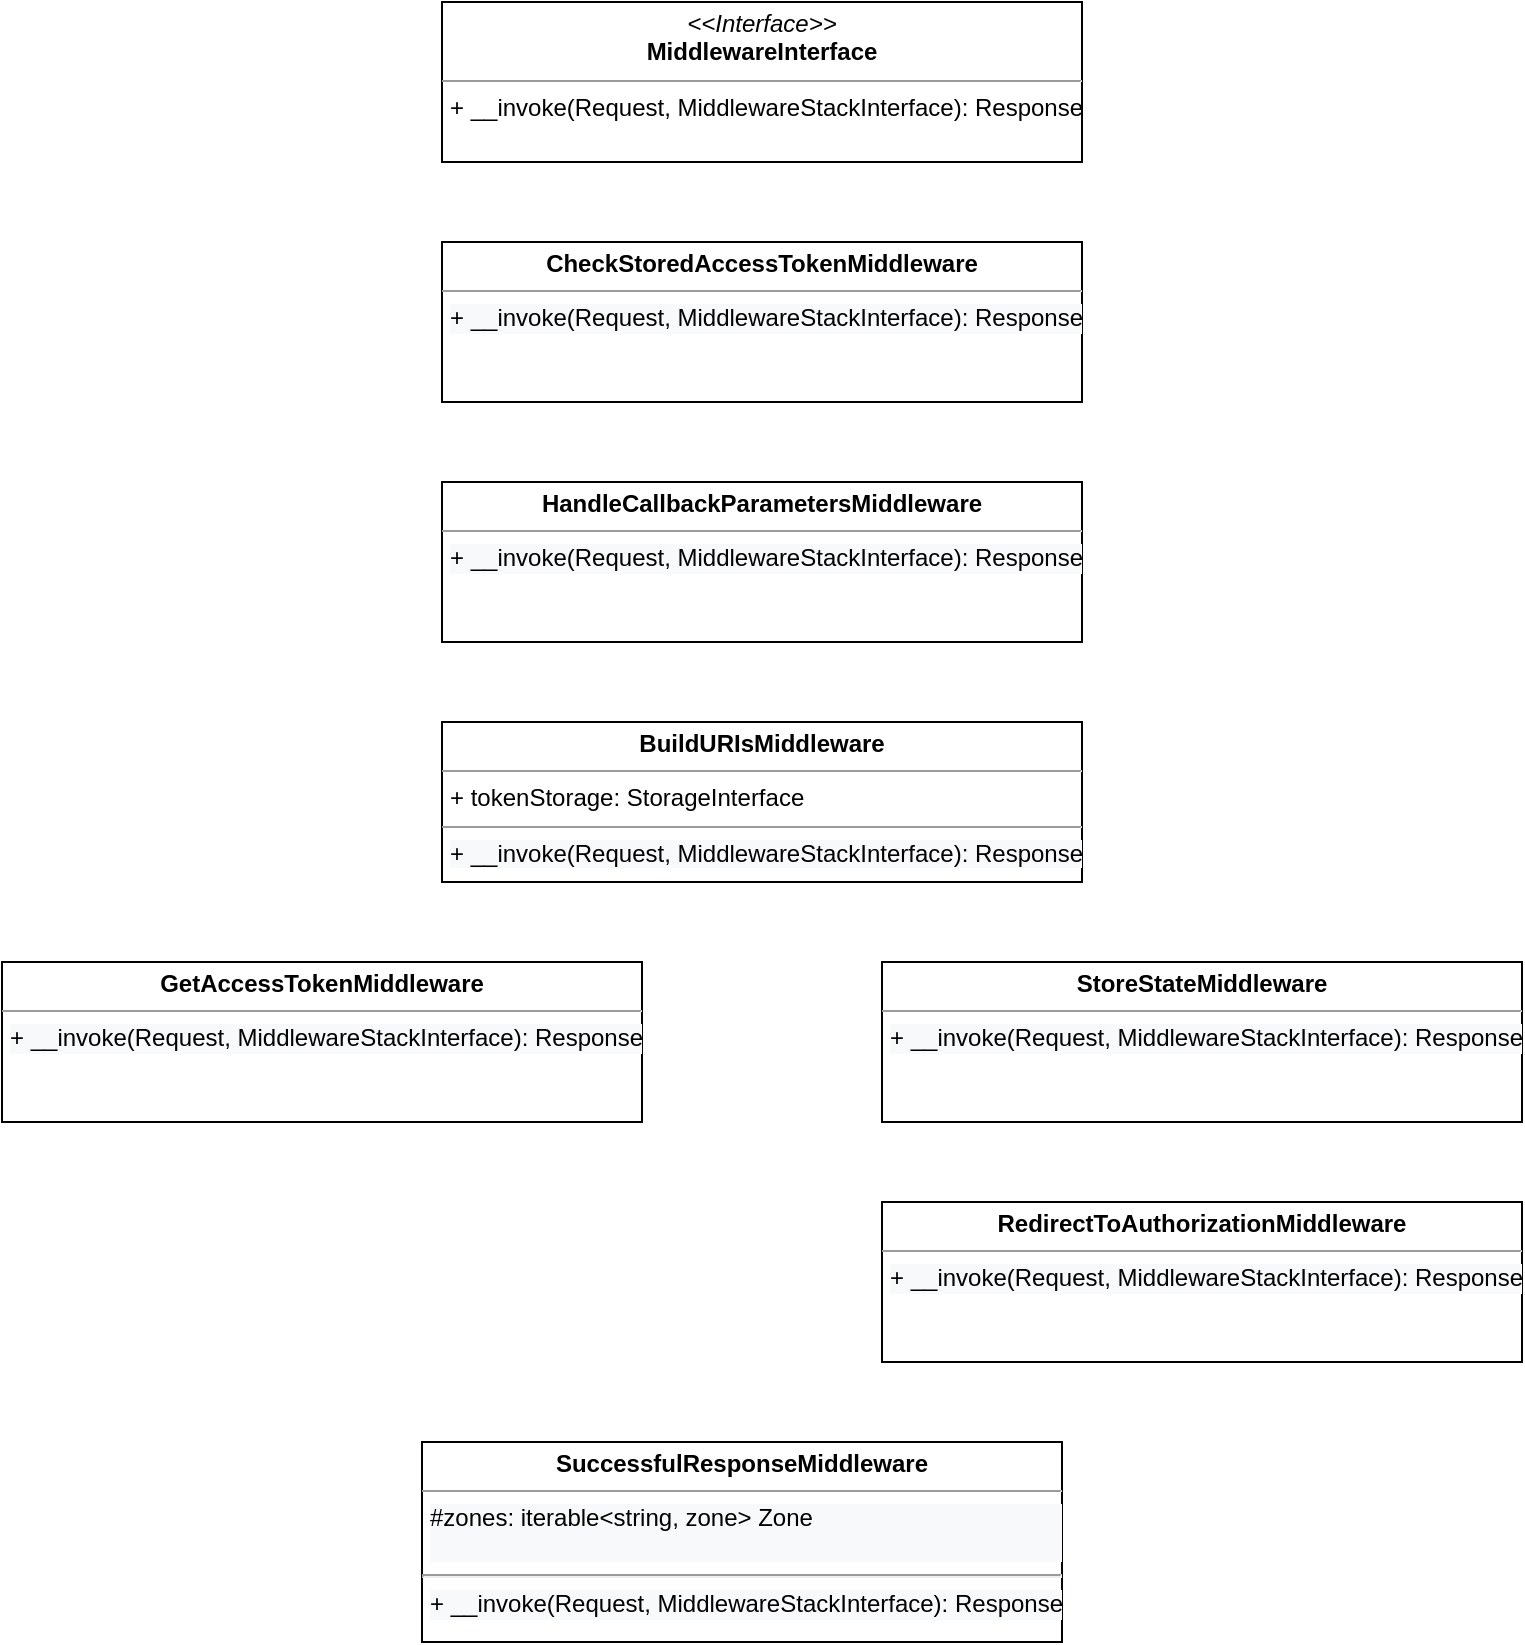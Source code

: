 <mxfile version="13.8.1" type="github" pages="3">
  <diagram id="qrGcWWRsO0BOdbryA6Jo" name="middleware">
    <mxGraphModel dx="1372" dy="774" grid="1" gridSize="10" guides="1" tooltips="1" connect="1" arrows="1" fold="1" page="1" pageScale="1" pageWidth="827" pageHeight="1169" math="0" shadow="0">
      <root>
        <mxCell id="0" />
        <mxCell id="1" parent="0" />
        <mxCell id="8NeAwoeYT95xqPQiHcfP-7" value="&lt;p style=&quot;margin: 0px ; margin-top: 4px ; text-align: center&quot;&gt;&lt;i&gt;&amp;lt;&amp;lt;Interface&amp;gt;&amp;gt;&lt;/i&gt;&lt;br&gt;&lt;b&gt;MiddlewareInterface&lt;/b&gt;&lt;/p&gt;&lt;hr size=&quot;1&quot;&gt;&lt;p style=&quot;margin: 0px ; margin-left: 4px&quot;&gt;&lt;span&gt;+ __invoke(&lt;/span&gt;&lt;span style=&quot;font-family: &amp;#34;helvetica&amp;#34;&quot;&gt;Request&lt;/span&gt;&lt;span&gt;,&amp;nbsp;&lt;/span&gt;&lt;span style=&quot;font-family: &amp;#34;helvetica&amp;#34;&quot;&gt;MiddlewareStackInterface&lt;/span&gt;&lt;span&gt;): Response&lt;/span&gt;&lt;/p&gt;&amp;nbsp;&amp;nbsp;&lt;p style=&quot;margin: 0px ; margin-left: 4px&quot;&gt;&lt;br&gt;&lt;/p&gt;" style="verticalAlign=top;align=left;overflow=fill;fontSize=12;fontFamily=Helvetica;html=1;" parent="1" vertex="1">
          <mxGeometry x="220" width="320" height="80" as="geometry" />
        </mxCell>
        <mxCell id="437Ta0UJ8jdZ3Wq3ndbt-2" value="&lt;p style=&quot;margin: 0px ; margin-top: 4px ; text-align: center&quot;&gt;&lt;b&gt;StoreStateMiddleware&lt;/b&gt;&lt;/p&gt;&lt;hr size=&quot;1&quot;&gt;&lt;p style=&quot;margin: 0px ; margin-left: 4px&quot;&gt;&lt;/p&gt;&lt;p style=&quot;margin: 0px ; margin-left: 4px&quot;&gt;&lt;span style=&quot;color: rgb(0 , 0 , 0) ; font-family: &amp;#34;helvetica&amp;#34; ; font-size: 12px ; font-style: normal ; font-weight: 400 ; letter-spacing: normal ; text-align: left ; text-indent: 0px ; text-transform: none ; word-spacing: 0px ; background-color: rgb(248 , 249 , 250) ; float: none ; display: inline&quot;&gt;&lt;/span&gt;&lt;/p&gt;&lt;p style=&quot;color: rgb(0 , 0 , 0) ; font-family: &amp;#34;helvetica&amp;#34; ; font-size: 12px ; font-style: normal ; font-weight: 400 ; letter-spacing: normal ; text-align: left ; text-indent: 0px ; text-transform: none ; word-spacing: 0px ; background-color: rgb(248 , 249 , 250) ; margin: 0px 0px 0px 4px&quot;&gt;&lt;span&gt;+ __invoke(&lt;/span&gt;Request&lt;span&gt;,&amp;nbsp;&lt;/span&gt;MiddlewareStackInterface&lt;span&gt;): ResponseInterface&lt;/span&gt;&lt;/p&gt;" style="verticalAlign=top;align=left;overflow=fill;fontSize=12;fontFamily=Helvetica;html=1;" parent="1" vertex="1">
          <mxGeometry x="440" y="480" width="320" height="80" as="geometry" />
        </mxCell>
        <mxCell id="nZNE6GQDTucfdXVpyQp9-2" value="&lt;p style=&quot;margin: 0px ; margin-top: 4px ; text-align: center&quot;&gt;&lt;b&gt;GetAccessTokenMiddleware&lt;/b&gt;&lt;/p&gt;&lt;hr size=&quot;1&quot;&gt;&lt;p style=&quot;margin: 0px ; margin-left: 4px&quot;&gt;&lt;/p&gt;&lt;p style=&quot;margin: 0px ; margin-left: 4px&quot;&gt;&lt;span style=&quot;color: rgb(0 , 0 , 0) ; font-family: &amp;#34;helvetica&amp;#34; ; font-size: 12px ; font-style: normal ; font-weight: 400 ; letter-spacing: normal ; text-align: left ; text-indent: 0px ; text-transform: none ; word-spacing: 0px ; background-color: rgb(248 , 249 , 250) ; float: none ; display: inline&quot;&gt;&lt;/span&gt;&lt;/p&gt;&lt;p style=&quot;color: rgb(0 , 0 , 0) ; font-family: &amp;#34;helvetica&amp;#34; ; font-size: 12px ; font-style: normal ; letter-spacing: normal ; text-align: left ; text-indent: 0px ; text-transform: none ; word-spacing: 0px ; background-color: rgb(248 , 249 , 250) ; margin: 0px 0px 0px 4px ; font-weight: 400&quot;&gt;&lt;span&gt;+ __invoke(&lt;/span&gt;Request&lt;span&gt;,&amp;nbsp;&lt;/span&gt;MiddlewareStackInterface&lt;span&gt;): Response&lt;/span&gt;&lt;/p&gt;" style="verticalAlign=top;align=left;overflow=fill;fontSize=12;fontFamily=Helvetica;html=1;" parent="1" vertex="1">
          <mxGeometry y="480" width="320" height="80" as="geometry" />
        </mxCell>
        <mxCell id="c0_8Wl3W00QT2Rh3ec4e-10" value="&lt;p style=&quot;margin: 0px ; margin-top: 4px ; text-align: center&quot;&gt;&lt;b&gt;BuildURIsMiddleware&lt;/b&gt;&lt;/p&gt;&lt;hr size=&quot;1&quot;&gt;&lt;p style=&quot;margin: 0px ; margin-left: 4px&quot;&gt;+ tokenStorage: StorageInterface&lt;/p&gt;&lt;hr size=&quot;1&quot;&gt;&lt;p style=&quot;margin: 0px ; margin-left: 4px&quot;&gt;&lt;span style=&quot;color: rgb(0 , 0 , 0) ; font-family: &amp;#34;helvetica&amp;#34; ; font-size: 12px ; font-style: normal ; font-weight: 400 ; letter-spacing: normal ; text-align: left ; text-indent: 0px ; text-transform: none ; word-spacing: 0px ; background-color: rgb(248 , 249 , 250) ; float: none ; display: inline&quot;&gt;&lt;/span&gt;&lt;/p&gt;&lt;p style=&quot;color: rgb(0 , 0 , 0) ; font-family: &amp;#34;helvetica&amp;#34; ; font-size: 12px ; font-style: normal ; font-weight: 400 ; letter-spacing: normal ; text-align: left ; text-indent: 0px ; text-transform: none ; word-spacing: 0px ; background-color: rgb(248 , 249 , 250) ; margin: 0px 0px 0px 4px&quot;&gt;&lt;span&gt;+ __invoke(&lt;/span&gt;Request&lt;span&gt;,&amp;nbsp;&lt;/span&gt;MiddlewareStackInterface&lt;span&gt;): Response&lt;/span&gt;&lt;/p&gt;" style="verticalAlign=top;align=left;overflow=fill;fontSize=12;fontFamily=Helvetica;html=1;" parent="1" vertex="1">
          <mxGeometry x="220" y="360" width="320" height="80" as="geometry" />
        </mxCell>
        <mxCell id="r6jDAVwYO0hfleiq5wBw-2" value="&lt;p style=&quot;margin: 0px ; margin-top: 4px ; text-align: center&quot;&gt;&lt;b&gt;HandleCallbackParametersMiddleware&lt;/b&gt;&lt;/p&gt;&lt;hr size=&quot;1&quot;&gt;&lt;p style=&quot;margin: 0px ; margin-left: 4px&quot;&gt;&lt;/p&gt;&lt;p style=&quot;margin: 0px ; margin-left: 4px&quot;&gt;&lt;span style=&quot;color: rgb(0 , 0 , 0) ; font-family: &amp;#34;helvetica&amp;#34; ; font-size: 12px ; font-style: normal ; font-weight: 400 ; letter-spacing: normal ; text-align: left ; text-indent: 0px ; text-transform: none ; word-spacing: 0px ; background-color: rgb(248 , 249 , 250) ; float: none ; display: inline&quot;&gt;&lt;/span&gt;&lt;/p&gt;&lt;p style=&quot;color: rgb(0 , 0 , 0) ; font-family: &amp;#34;helvetica&amp;#34; ; font-size: 12px ; font-style: normal ; font-weight: 400 ; letter-spacing: normal ; text-align: left ; text-indent: 0px ; text-transform: none ; word-spacing: 0px ; background-color: rgb(248 , 249 , 250) ; margin: 0px 0px 0px 4px&quot;&gt;&lt;span&gt;+ __invoke(&lt;/span&gt;Request&lt;span&gt;,&amp;nbsp;&lt;/span&gt;MiddlewareStackInterface&lt;span&gt;): Response&lt;/span&gt;&lt;/p&gt;" style="verticalAlign=top;align=left;overflow=fill;fontSize=12;fontFamily=Helvetica;html=1;" parent="1" vertex="1">
          <mxGeometry x="220" y="240" width="320" height="80" as="geometry" />
        </mxCell>
        <mxCell id="r052qXKX62Mtbz9yXFSF-1" value="&lt;p style=&quot;margin: 0px ; margin-top: 4px ; text-align: center&quot;&gt;&lt;b&gt;RedirectToAuthorizationMiddleware&lt;/b&gt;&lt;/p&gt;&lt;hr size=&quot;1&quot;&gt;&lt;p style=&quot;margin: 0px ; margin-left: 4px&quot;&gt;&lt;/p&gt;&lt;p style=&quot;margin: 0px ; margin-left: 4px&quot;&gt;&lt;span style=&quot;color: rgb(0 , 0 , 0) ; font-family: &amp;#34;helvetica&amp;#34; ; font-size: 12px ; font-style: normal ; font-weight: 400 ; letter-spacing: normal ; text-align: left ; text-indent: 0px ; text-transform: none ; word-spacing: 0px ; background-color: rgb(248 , 249 , 250) ; float: none ; display: inline&quot;&gt;&lt;/span&gt;&lt;/p&gt;&lt;p style=&quot;color: rgb(0 , 0 , 0) ; font-family: &amp;#34;helvetica&amp;#34; ; font-size: 12px ; font-style: normal ; font-weight: 400 ; letter-spacing: normal ; text-align: left ; text-indent: 0px ; text-transform: none ; word-spacing: 0px ; background-color: rgb(248 , 249 , 250) ; margin: 0px 0px 0px 4px&quot;&gt;&lt;span&gt;+ __invoke(&lt;/span&gt;Request&lt;span&gt;,&amp;nbsp;&lt;/span&gt;MiddlewareStackInterface&lt;span&gt;): ResponseInterface&lt;/span&gt;&lt;/p&gt;" style="verticalAlign=top;align=left;overflow=fill;fontSize=12;fontFamily=Helvetica;html=1;" parent="1" vertex="1">
          <mxGeometry x="440" y="600" width="320" height="80" as="geometry" />
        </mxCell>
        <mxCell id="r052qXKX62Mtbz9yXFSF-3" value="&lt;p style=&quot;margin: 0px ; margin-top: 4px ; text-align: center&quot;&gt;&lt;b&gt;SuccessfulResponseMiddleware&lt;/b&gt;&lt;/p&gt;&lt;hr size=&quot;1&quot;&gt;&lt;p style=&quot;margin: 0px ; margin-left: 4px&quot;&gt;&lt;/p&gt;&lt;p style=&quot;margin: 0px ; margin-left: 4px&quot;&gt;&lt;span style=&quot;color: rgb(0 , 0 , 0) ; font-family: &amp;#34;helvetica&amp;#34; ; font-size: 12px ; font-style: normal ; font-weight: 400 ; letter-spacing: normal ; text-align: left ; text-indent: 0px ; text-transform: none ; word-spacing: 0px ; background-color: rgb(248 , 249 , 250) ; float: none ; display: inline&quot;&gt;&lt;/span&gt;&lt;/p&gt;&lt;p style=&quot;color: rgb(0 , 0 , 0) ; font-family: &amp;#34;helvetica&amp;#34; ; font-size: 12px ; font-style: normal ; font-weight: 400 ; letter-spacing: normal ; text-align: left ; text-indent: 0px ; text-transform: none ; word-spacing: 0px ; background-color: rgb(248 , 249 , 250) ; margin: 0px 0px 0px 4px&quot;&gt;&lt;span&gt;#zones: iterable&amp;lt;string, zone&amp;gt; Zone&lt;/span&gt;&lt;/p&gt;&lt;p style=&quot;color: rgb(0 , 0 , 0) ; font-family: &amp;#34;helvetica&amp;#34; ; font-size: 12px ; font-style: normal ; font-weight: 400 ; letter-spacing: normal ; text-align: left ; text-indent: 0px ; text-transform: none ; word-spacing: 0px ; background-color: rgb(248 , 249 , 250) ; margin: 0px 0px 0px 4px&quot;&gt;&lt;span&gt;&lt;br&gt;&lt;/span&gt;&lt;/p&gt;&lt;hr&gt;&lt;p style=&quot;color: rgb(0 , 0 , 0) ; font-family: &amp;#34;helvetica&amp;#34; ; font-size: 12px ; font-style: normal ; font-weight: 400 ; letter-spacing: normal ; text-align: left ; text-indent: 0px ; text-transform: none ; word-spacing: 0px ; background-color: rgb(248 , 249 , 250) ; margin: 0px 0px 0px 4px&quot;&gt;&lt;span&gt;+ __invoke(&lt;/span&gt;Request&lt;span&gt;, MiddlewareStackInterface): Response&lt;/span&gt;&lt;/p&gt;" style="verticalAlign=top;align=left;overflow=fill;fontSize=12;fontFamily=Helvetica;html=1;" parent="1" vertex="1">
          <mxGeometry x="210" y="720" width="320" height="100" as="geometry" />
        </mxCell>
        <mxCell id="bziXkX_rmA2hiyJltZn8-3" value="&lt;p style=&quot;margin: 0px ; margin-top: 4px ; text-align: center&quot;&gt;&lt;b&gt;CheckStoredAccessTokenMiddleware&lt;/b&gt;&lt;/p&gt;&lt;hr size=&quot;1&quot;&gt;&lt;p style=&quot;margin: 0px ; margin-left: 4px&quot;&gt;&lt;/p&gt;&lt;p style=&quot;margin: 0px ; margin-left: 4px&quot;&gt;&lt;span style=&quot;color: rgb(0 , 0 , 0) ; font-family: &amp;#34;helvetica&amp;#34; ; font-size: 12px ; font-style: normal ; font-weight: 400 ; letter-spacing: normal ; text-align: left ; text-indent: 0px ; text-transform: none ; word-spacing: 0px ; background-color: rgb(248 , 249 , 250) ; float: none ; display: inline&quot;&gt;&lt;/span&gt;&lt;/p&gt;&lt;p style=&quot;color: rgb(0 , 0 , 0) ; font-family: &amp;#34;helvetica&amp;#34; ; font-size: 12px ; font-style: normal ; letter-spacing: normal ; text-align: left ; text-indent: 0px ; text-transform: none ; word-spacing: 0px ; background-color: rgb(248 , 249 , 250) ; margin: 0px 0px 0px 4px ; font-weight: 400&quot;&gt;&lt;span&gt;+ __invoke(&lt;/span&gt;Request&lt;span&gt;,&amp;nbsp;&lt;/span&gt;MiddlewareStackInterface&lt;span&gt;): Response&lt;/span&gt;&lt;/p&gt;" style="verticalAlign=top;align=left;overflow=fill;fontSize=12;fontFamily=Helvetica;html=1;" parent="1" vertex="1">
          <mxGeometry x="220" y="120" width="320" height="80" as="geometry" />
        </mxCell>
      </root>
    </mxGraphModel>
  </diagram>
  <diagram id="M2JfEKzDx_tz9FU8B0R7" name="client">
    <mxGraphModel dx="1372" dy="774" grid="1" gridSize="10" guides="1" tooltips="1" connect="1" arrows="1" fold="1" page="1" pageScale="1" pageWidth="827" pageHeight="1169" math="0" shadow="0">
      <root>
        <mxCell id="DypgrRha4IE7cXeJhuj2-0" />
        <mxCell id="DypgrRha4IE7cXeJhuj2-1" parent="DypgrRha4IE7cXeJhuj2-0" />
        <mxCell id="he7r-L6BCiGIH9qL0kHz-1" value="&lt;p style=&quot;margin: 0px ; margin-top: 4px ; text-align: center&quot;&gt;&lt;b&gt;Client&lt;/b&gt;&lt;/p&gt;&lt;hr size=&quot;1&quot;&gt;&lt;p style=&quot;margin: 0px ; margin-left: 4px&quot;&gt;# attributes: Attributes&lt;/p&gt;&lt;p style=&quot;margin: 0px ; margin-left: 4px&quot;&gt;# middleware: iterable MiddlewareInterface&lt;br&gt;&lt;/p&gt;&lt;p style=&quot;margin: 0px ; margin-left: 4px&quot;&gt;&lt;br&gt;&lt;/p&gt;&lt;hr size=&quot;1&quot;&gt;&lt;p style=&quot;margin: 0px ; margin-left: 4px&quot;&gt;+ connect(Request): Response&lt;/p&gt;" style="verticalAlign=top;align=left;overflow=fill;fontSize=12;fontFamily=Helvetica;html=1;" parent="DypgrRha4IE7cXeJhuj2-1" vertex="1">
          <mxGeometry x="40" y="160" width="240" height="110" as="geometry" />
        </mxCell>
        <mxCell id="cwkQ83D5woec63lzRSnW-0" value="&lt;p style=&quot;margin: 0px ; margin-top: 4px ; text-align: center&quot;&gt;&lt;i&gt;&amp;lt;&amp;lt;Interface&amp;gt;&amp;gt;&lt;/i&gt;&lt;br&gt;&lt;b&gt;ClientInterface&lt;/b&gt;&lt;/p&gt;&lt;hr size=&quot;1&quot;&gt;&lt;p style=&quot;margin: 0px ; margin-left: 4px&quot;&gt;&lt;span&gt;+ connect(Request): Response&lt;/span&gt;&lt;br&gt;&lt;/p&gt;" style="verticalAlign=top;align=left;overflow=fill;fontSize=12;fontFamily=Helvetica;html=1;" parent="DypgrRha4IE7cXeJhuj2-1" vertex="1">
          <mxGeometry x="60" y="10" width="200" height="70" as="geometry" />
        </mxCell>
        <mxCell id="cwkQ83D5woec63lzRSnW-1" value="" style="endArrow=block;dashed=1;endFill=0;endSize=12;html=1;exitX=0.455;exitY=-0.021;exitDx=0;exitDy=0;exitPerimeter=0;" parent="DypgrRha4IE7cXeJhuj2-1" source="he7r-L6BCiGIH9qL0kHz-1" edge="1">
          <mxGeometry width="160" relative="1" as="geometry">
            <mxPoint x="230" y="180" as="sourcePoint" />
            <mxPoint x="149" y="82" as="targetPoint" />
            <Array as="points" />
          </mxGeometry>
        </mxCell>
        <mxCell id="cwkQ83D5woec63lzRSnW-3" value="&lt;p style=&quot;margin: 0px ; margin-top: 4px ; text-align: center&quot;&gt;&lt;i&gt;&amp;lt;&amp;lt;Interface&amp;gt;&amp;gt;&lt;/i&gt;&lt;br&gt;&lt;b&gt;ClientFactoryInterface&lt;/b&gt;&lt;/p&gt;&lt;hr size=&quot;1&quot;&gt;&lt;p style=&quot;margin: 0px ; margin-left: 4px&quot;&gt;&lt;span&gt;+ __invoke(AttributeBag, iterable middleware): Response&lt;/span&gt;&lt;br&gt;&lt;/p&gt;" style="verticalAlign=top;align=left;overflow=fill;fontSize=12;fontFamily=Helvetica;html=1;" parent="DypgrRha4IE7cXeJhuj2-1" vertex="1">
          <mxGeometry x="380" y="180" width="310" height="70" as="geometry" />
        </mxCell>
        <mxCell id="cwkQ83D5woec63lzRSnW-4" value="Use" style="endArrow=open;endSize=12;dashed=1;html=1;entryX=1;entryY=0.5;entryDx=0;entryDy=0;exitX=0;exitY=0.5;exitDx=0;exitDy=0;" parent="DypgrRha4IE7cXeJhuj2-1" source="cwkQ83D5woec63lzRSnW-3" target="he7r-L6BCiGIH9qL0kHz-1" edge="1">
          <mxGeometry width="160" relative="1" as="geometry">
            <mxPoint x="370" y="215" as="sourcePoint" />
            <mxPoint x="390" y="240" as="targetPoint" />
          </mxGeometry>
        </mxCell>
        <mxCell id="vtkodDGx-AeU00OoYXUY-0" value="&lt;p style=&quot;margin: 0px ; margin-top: 4px ; text-align: center&quot;&gt;&lt;i&gt;&amp;lt;&amp;lt;Interface&amp;gt;&amp;gt;&lt;/i&gt;&lt;br&gt;&lt;b&gt;MiddlewareStackInterface&lt;/b&gt;&lt;/p&gt;&lt;hr size=&quot;1&quot;&gt;&lt;p style=&quot;margin: 0px ; margin-left: 4px&quot;&gt;&lt;br&gt;&lt;/p&gt;&lt;hr size=&quot;1&quot;&gt;&lt;p style=&quot;margin: 0px ; margin-left: 4px&quot;&gt;+ next(): MiddlewareInterface&lt;/p&gt;&lt;p style=&quot;margin: 0px ; margin-left: 4px&quot;&gt;+ clear(): self;&lt;/p&gt;" style="verticalAlign=top;align=left;overflow=fill;fontSize=12;fontFamily=Helvetica;html=1;" parent="DypgrRha4IE7cXeJhuj2-1" vertex="1">
          <mxGeometry x="25" y="360" width="270" height="140" as="geometry" />
        </mxCell>
        <mxCell id="vtkodDGx-AeU00OoYXUY-2" value="" style="endArrow=diamondThin;endFill=1;endSize=24;html=1;exitX=0.5;exitY=0;exitDx=0;exitDy=0;" parent="DypgrRha4IE7cXeJhuj2-1" source="vtkodDGx-AeU00OoYXUY-0" edge="1">
          <mxGeometry width="160" relative="1" as="geometry">
            <mxPoint x="130" y="350" as="sourcePoint" />
            <mxPoint x="160" y="272" as="targetPoint" />
          </mxGeometry>
        </mxCell>
      </root>
    </mxGraphModel>
  </diagram>
  <diagram id="nbr7e23JZk93sRibJHje" name="attributes">
    <mxGraphModel dx="1372" dy="774" grid="1" gridSize="10" guides="1" tooltips="1" connect="1" arrows="1" fold="1" page="1" pageScale="1" pageWidth="827" pageHeight="1169" math="0" shadow="0">
      <root>
        <mxCell id="hoqNiBcHnnEIjC_Bq6Cs-0" />
        <mxCell id="hoqNiBcHnnEIjC_Bq6Cs-1" parent="hoqNiBcHnnEIjC_Bq6Cs-0" />
        <mxCell id="Tk1ZzigYDsJpNEShv9fx-24" value="" style="endArrow=diamondThin;endFill=0;endSize=24;html=1;entryX=0.543;entryY=-0.01;entryDx=0;entryDy=0;entryPerimeter=0;" parent="hoqNiBcHnnEIjC_Bq6Cs-1" edge="1">
          <mxGeometry width="160" relative="1" as="geometry">
            <mxPoint x="220" y="118" as="sourcePoint" />
            <mxPoint x="220.91" y="186" as="targetPoint" />
          </mxGeometry>
        </mxCell>
        <mxCell id="Tk1ZzigYDsJpNEShv9fx-6" value="" style="endArrow=diamondThin;endFill=0;endSize=24;html=1;" parent="hoqNiBcHnnEIjC_Bq6Cs-1" edge="1">
          <mxGeometry width="160" relative="1" as="geometry">
            <mxPoint x="62" y="120" as="sourcePoint" />
            <mxPoint x="62" y="190" as="targetPoint" />
          </mxGeometry>
        </mxCell>
        <mxCell id="Tk1ZzigYDsJpNEShv9fx-25" value="ClientSecret" style="swimlane;fontStyle=1;align=center;verticalAlign=top;childLayout=stackLayout;horizontal=1;startSize=26;horizontalStack=0;resizeParent=1;resizeParentMax=0;resizeLast=0;collapsible=1;marginBottom=0;" parent="hoqNiBcHnnEIjC_Bq6Cs-1" vertex="1">
          <mxGeometry x="160" y="20" width="120" height="98" as="geometry" />
        </mxCell>
        <mxCell id="Tk1ZzigYDsJpNEShv9fx-26" value="- secret: string&#xa;" style="text;strokeColor=none;fillColor=none;align=left;verticalAlign=top;spacingLeft=4;spacingRight=4;overflow=hidden;rotatable=0;points=[[0,0.5],[1,0.5]];portConstraint=eastwest;" parent="Tk1ZzigYDsJpNEShv9fx-25" vertex="1">
          <mxGeometry y="26" width="120" height="64" as="geometry" />
        </mxCell>
        <mxCell id="Tk1ZzigYDsJpNEShv9fx-27" value="" style="line;strokeWidth=1;fillColor=none;align=left;verticalAlign=middle;spacingTop=-1;spacingLeft=3;spacingRight=3;rotatable=0;labelPosition=right;points=[];portConstraint=eastwest;strokeColor=none;" parent="Tk1ZzigYDsJpNEShv9fx-25" vertex="1">
          <mxGeometry y="90" width="120" height="8" as="geometry" />
        </mxCell>
        <mxCell id="Tk1ZzigYDsJpNEShv9fx-0" value="ClientId" style="swimlane;fontStyle=1;align=center;verticalAlign=top;childLayout=stackLayout;horizontal=1;startSize=26;horizontalStack=0;resizeParent=1;resizeParentMax=0;resizeLast=0;collapsible=1;marginBottom=0;" parent="hoqNiBcHnnEIjC_Bq6Cs-1" vertex="1">
          <mxGeometry y="20" width="120" height="98" as="geometry" />
        </mxCell>
        <mxCell id="Tk1ZzigYDsJpNEShv9fx-1" value="- id: string&#xa;- name: string;" style="text;strokeColor=none;fillColor=none;align=left;verticalAlign=top;spacingLeft=4;spacingRight=4;overflow=hidden;rotatable=0;points=[[0,0.5],[1,0.5]];portConstraint=eastwest;" parent="Tk1ZzigYDsJpNEShv9fx-0" vertex="1">
          <mxGeometry y="26" width="120" height="64" as="geometry" />
        </mxCell>
        <mxCell id="Tk1ZzigYDsJpNEShv9fx-2" value="" style="line;strokeWidth=1;fillColor=none;align=left;verticalAlign=middle;spacingTop=-1;spacingLeft=3;spacingRight=3;rotatable=0;labelPosition=right;points=[];portConstraint=eastwest;strokeColor=none;" parent="Tk1ZzigYDsJpNEShv9fx-0" vertex="1">
          <mxGeometry y="90" width="120" height="8" as="geometry" />
        </mxCell>
        <mxCell id="Tk1ZzigYDsJpNEShv9fx-21" value="CallbackUri" style="swimlane;fontStyle=1;align=center;verticalAlign=top;childLayout=stackLayout;horizontal=1;startSize=26;horizontalStack=0;resizeParent=1;resizeParentMax=0;resizeLast=0;collapsible=1;marginBottom=0;" parent="hoqNiBcHnnEIjC_Bq6Cs-1" vertex="1">
          <mxGeometry x="320" y="20" width="120" height="98" as="geometry" />
        </mxCell>
        <mxCell id="Tk1ZzigYDsJpNEShv9fx-22" value="- uri: string" style="text;strokeColor=none;fillColor=none;align=left;verticalAlign=top;spacingLeft=4;spacingRight=4;overflow=hidden;rotatable=0;points=[[0,0.5],[1,0.5]];portConstraint=eastwest;" parent="Tk1ZzigYDsJpNEShv9fx-21" vertex="1">
          <mxGeometry y="26" width="120" height="64" as="geometry" />
        </mxCell>
        <mxCell id="Tk1ZzigYDsJpNEShv9fx-23" value="" style="line;strokeWidth=1;fillColor=none;align=left;verticalAlign=middle;spacingTop=-1;spacingLeft=3;spacingRight=3;rotatable=0;labelPosition=right;points=[];portConstraint=eastwest;strokeColor=none;" parent="Tk1ZzigYDsJpNEShv9fx-21" vertex="1">
          <mxGeometry y="90" width="120" height="8" as="geometry" />
        </mxCell>
        <mxCell id="Tk1ZzigYDsJpNEShv9fx-28" value="" style="endArrow=diamondThin;endFill=0;endSize=24;html=1;entryX=0.543;entryY=-0.01;entryDx=0;entryDy=0;entryPerimeter=0;" parent="hoqNiBcHnnEIjC_Bq6Cs-1" edge="1">
          <mxGeometry width="160" relative="1" as="geometry">
            <mxPoint x="360" y="118" as="sourcePoint" />
            <mxPoint x="360.91" y="186" as="targetPoint" />
          </mxGeometry>
        </mxCell>
        <mxCell id="pKaQQtrDJWm8aXvYu9V3-11" value="AttributeBag" style="swimlane;fontStyle=1;align=center;verticalAlign=top;childLayout=stackLayout;horizontal=1;startSize=26;horizontalStack=0;resizeParent=1;resizeParentMax=0;resizeLast=0;collapsible=1;marginBottom=0;strokeColor=#000000;" parent="hoqNiBcHnnEIjC_Bq6Cs-1" vertex="1">
          <mxGeometry x="40" y="188" width="360" height="200" as="geometry" />
        </mxCell>
        <mxCell id="pKaQQtrDJWm8aXvYu9V3-12" value="- clientId: ClientId&#xa;- clientSecret: ClientSecret&#xa;- authorizationUri: AuthorizationUri&#xa;- callbackUri: CallbackUri&#xa;- callbackParameters: CallbackParameters&#xa;" style="text;strokeColor=none;fillColor=none;align=left;verticalAlign=top;spacingLeft=4;spacingRight=4;overflow=hidden;rotatable=0;points=[[0,0.5],[1,0.5]];portConstraint=eastwest;" parent="pKaQQtrDJWm8aXvYu9V3-11" vertex="1">
          <mxGeometry y="26" width="360" height="114" as="geometry" />
        </mxCell>
        <mxCell id="pKaQQtrDJWm8aXvYu9V3-13" value="" style="line;strokeWidth=1;fillColor=none;align=left;verticalAlign=middle;spacingTop=-1;spacingLeft=3;spacingRight=3;rotatable=0;labelPosition=right;points=[];portConstraint=eastwest;" parent="pKaQQtrDJWm8aXvYu9V3-11" vertex="1">
          <mxGeometry y="140" width="360" height="8" as="geometry" />
        </mxCell>
        <mxCell id="pKaQQtrDJWm8aXvYu9V3-14" value="+ static from(array $config, MetaDataProviderRegistry): self" style="text;strokeColor=none;fillColor=none;align=left;verticalAlign=top;spacingLeft=4;spacingRight=4;overflow=hidden;rotatable=0;points=[[0,0.5],[1,0.5]];portConstraint=eastwest;" parent="pKaQQtrDJWm8aXvYu9V3-11" vertex="1">
          <mxGeometry y="148" width="360" height="52" as="geometry" />
        </mxCell>
        <mxCell id="5XRNrsnTAn6Gpq4PfLp0-0" value="SerializeTrait" style="swimlane;fontStyle=1;align=center;verticalAlign=top;childLayout=stackLayout;horizontal=1;startSize=26;horizontalStack=0;resizeParent=1;resizeParentMax=0;resizeLast=0;collapsible=1;marginBottom=0;" vertex="1" parent="hoqNiBcHnnEIjC_Bq6Cs-1">
          <mxGeometry x="200" y="425" width="280" height="200" as="geometry" />
        </mxCell>
        <mxCell id="5XRNrsnTAn6Gpq4PfLp0-1" value="- accessToken: string&#xa;- tokenType: string&#xa;- expiresIn: string;" style="text;strokeColor=none;fillColor=none;align=left;verticalAlign=top;spacingLeft=4;spacingRight=4;overflow=hidden;rotatable=0;points=[[0,0.5],[1,0.5]];portConstraint=eastwest;" vertex="1" parent="5XRNrsnTAn6Gpq4PfLp0-0">
          <mxGeometry y="26" width="280" height="74" as="geometry" />
        </mxCell>
        <mxCell id="5XRNrsnTAn6Gpq4PfLp0-2" value="" style="line;strokeWidth=1;fillColor=none;align=left;verticalAlign=middle;spacingTop=-1;spacingLeft=3;spacingRight=3;rotatable=0;labelPosition=right;points=[];portConstraint=eastwest;" vertex="1" parent="5XRNrsnTAn6Gpq4PfLp0-0">
          <mxGeometry y="100" width="280" height="8" as="geometry" />
        </mxCell>
        <mxCell id="5XRNrsnTAn6Gpq4PfLp0-3" value="+ serialize(): string&#xa;+ static unserialize(string): self&#xa;+ encode(string): string&#xa;+ static decode(string): str;" style="text;strokeColor=none;fillColor=none;align=left;verticalAlign=top;spacingLeft=4;spacingRight=4;overflow=hidden;rotatable=0;points=[[0,0.5],[1,0.5]];portConstraint=eastwest;" vertex="1" parent="5XRNrsnTAn6Gpq4PfLp0-0">
          <mxGeometry y="108" width="280" height="92" as="geometry" />
        </mxCell>
        <mxCell id="ElND1N7slRYNDKux_piK-3" value="State" style="swimlane;fontStyle=1;align=center;verticalAlign=top;childLayout=stackLayout;horizontal=1;startSize=26;horizontalStack=0;resizeParent=1;resizeParentMax=0;resizeLast=0;collapsible=1;marginBottom=0;" parent="hoqNiBcHnnEIjC_Bq6Cs-1" vertex="1">
          <mxGeometry x="40" y="680" width="240" height="104" as="geometry" />
        </mxCell>
        <mxCell id="ElND1N7slRYNDKux_piK-4" value="- st: string&#xa;- ds: int&#xa;" style="text;strokeColor=none;fillColor=none;align=left;verticalAlign=top;spacingLeft=4;spacingRight=4;overflow=hidden;rotatable=0;points=[[0,0.5],[1,0.5]];portConstraint=eastwest;" parent="ElND1N7slRYNDKux_piK-3" vertex="1">
          <mxGeometry y="26" width="240" height="44" as="geometry" />
        </mxCell>
        <mxCell id="ElND1N7slRYNDKux_piK-5" value="" style="line;strokeWidth=1;fillColor=none;align=left;verticalAlign=middle;spacingTop=-1;spacingLeft=3;spacingRight=3;rotatable=0;labelPosition=right;points=[];portConstraint=eastwest;" parent="ElND1N7slRYNDKux_piK-3" vertex="1">
          <mxGeometry y="70" width="240" height="8" as="geometry" />
        </mxCell>
        <mxCell id="ElND1N7slRYNDKux_piK-6" value="+ store(ClientId, SessionInterface): void" style="text;strokeColor=none;fillColor=none;align=left;verticalAlign=top;spacingLeft=4;spacingRight=4;overflow=hidden;rotatable=0;points=[[0,0.5],[1,0.5]];portConstraint=eastwest;" parent="ElND1N7slRYNDKux_piK-3" vertex="1">
          <mxGeometry y="78" width="240" height="26" as="geometry" />
        </mxCell>
        <mxCell id="ElND1N7slRYNDKux_piK-7" value="AccessToken" style="swimlane;fontStyle=1;align=center;verticalAlign=top;childLayout=stackLayout;horizontal=1;startSize=26;horizontalStack=0;resizeParent=1;resizeParentMax=0;resizeLast=0;collapsible=1;marginBottom=0;" parent="hoqNiBcHnnEIjC_Bq6Cs-1" vertex="1">
          <mxGeometry x="400" y="680" width="280" height="160" as="geometry" />
        </mxCell>
        <mxCell id="ElND1N7slRYNDKux_piK-8" value="- accessToken: string&#xa;- tokenType: string&#xa;- expiresIn: string;" style="text;strokeColor=none;fillColor=none;align=left;verticalAlign=top;spacingLeft=4;spacingRight=4;overflow=hidden;rotatable=0;points=[[0,0.5],[1,0.5]];portConstraint=eastwest;" parent="ElND1N7slRYNDKux_piK-7" vertex="1">
          <mxGeometry y="26" width="280" height="74" as="geometry" />
        </mxCell>
        <mxCell id="ElND1N7slRYNDKux_piK-9" value="" style="line;strokeWidth=1;fillColor=none;align=left;verticalAlign=middle;spacingTop=-1;spacingLeft=3;spacingRight=3;rotatable=0;labelPosition=right;points=[];portConstraint=eastwest;" parent="ElND1N7slRYNDKux_piK-7" vertex="1">
          <mxGeometry y="100" width="280" height="8" as="geometry" />
        </mxCell>
        <mxCell id="ElND1N7slRYNDKux_piK-10" value="+ store(ClientId, SessionInterface): void&#xa;+ storeInCookie(ClientId, SessionInterface): void" style="text;strokeColor=none;fillColor=none;align=left;verticalAlign=top;spacingLeft=4;spacingRight=4;overflow=hidden;rotatable=0;points=[[0,0.5],[1,0.5]];portConstraint=eastwest;" parent="ElND1N7slRYNDKux_piK-7" vertex="1">
          <mxGeometry y="108" width="280" height="52" as="geometry" />
        </mxCell>
        <mxCell id="IIPtJ0Xl0UBpndzAijzB-0" value="CookieStoreStrategy" style="swimlane;fontStyle=1;align=center;verticalAlign=top;childLayout=stackLayout;horizontal=1;startSize=26;horizontalStack=0;resizeParent=1;resizeParentMax=0;resizeLast=0;collapsible=1;marginBottom=0;" vertex="1" parent="hoqNiBcHnnEIjC_Bq6Cs-1">
          <mxGeometry x="40" y="960" width="270" height="130" as="geometry" />
        </mxCell>
        <mxCell id="IIPtJ0Xl0UBpndzAijzB-1" value="+ field: type" style="text;strokeColor=none;fillColor=none;align=left;verticalAlign=top;spacingLeft=4;spacingRight=4;overflow=hidden;rotatable=0;points=[[0,0.5],[1,0.5]];portConstraint=eastwest;" vertex="1" parent="IIPtJ0Xl0UBpndzAijzB-0">
          <mxGeometry y="26" width="270" height="26" as="geometry" />
        </mxCell>
        <mxCell id="IIPtJ0Xl0UBpndzAijzB-2" value="" style="line;strokeWidth=1;fillColor=none;align=left;verticalAlign=middle;spacingTop=-1;spacingLeft=3;spacingRight=3;rotatable=0;labelPosition=right;points=[];portConstraint=eastwest;" vertex="1" parent="IIPtJ0Xl0UBpndzAijzB-0">
          <mxGeometry y="52" width="270" height="8" as="geometry" />
        </mxCell>
        <mxCell id="IIPtJ0Xl0UBpndzAijzB-3" value="+ store(ClientId, AccessToken): type" style="text;strokeColor=none;fillColor=none;align=left;verticalAlign=top;spacingLeft=4;spacingRight=4;overflow=hidden;rotatable=0;points=[[0,0.5],[1,0.5]];portConstraint=eastwest;" vertex="1" parent="IIPtJ0Xl0UBpndzAijzB-0">
          <mxGeometry y="60" width="270" height="70" as="geometry" />
        </mxCell>
        <mxCell id="IIPtJ0Xl0UBpndzAijzB-4" value="SessionStoreStrategy" style="swimlane;fontStyle=1;align=center;verticalAlign=top;childLayout=stackLayout;horizontal=1;startSize=26;horizontalStack=0;resizeParent=1;resizeParentMax=0;resizeLast=0;collapsible=1;marginBottom=0;" vertex="1" parent="hoqNiBcHnnEIjC_Bq6Cs-1">
          <mxGeometry x="400" y="960" width="270" height="140" as="geometry" />
        </mxCell>
        <mxCell id="IIPtJ0Xl0UBpndzAijzB-5" value="+ field: type" style="text;strokeColor=none;fillColor=none;align=left;verticalAlign=top;spacingLeft=4;spacingRight=4;overflow=hidden;rotatable=0;points=[[0,0.5],[1,0.5]];portConstraint=eastwest;" vertex="1" parent="IIPtJ0Xl0UBpndzAijzB-4">
          <mxGeometry y="26" width="270" height="26" as="geometry" />
        </mxCell>
        <mxCell id="IIPtJ0Xl0UBpndzAijzB-6" value="" style="line;strokeWidth=1;fillColor=none;align=left;verticalAlign=middle;spacingTop=-1;spacingLeft=3;spacingRight=3;rotatable=0;labelPosition=right;points=[];portConstraint=eastwest;" vertex="1" parent="IIPtJ0Xl0UBpndzAijzB-4">
          <mxGeometry y="52" width="270" height="10" as="geometry" />
        </mxCell>
        <mxCell id="IIPtJ0Xl0UBpndzAijzB-7" value="+ store(ClientId, State|AccessToken): type" style="text;strokeColor=none;fillColor=none;align=left;verticalAlign=top;spacingLeft=4;spacingRight=4;overflow=hidden;rotatable=0;points=[[0,0.5],[1,0.5]];portConstraint=eastwest;" vertex="1" parent="IIPtJ0Xl0UBpndzAijzB-4">
          <mxGeometry y="62" width="270" height="78" as="geometry" />
        </mxCell>
      </root>
    </mxGraphModel>
  </diagram>
</mxfile>
